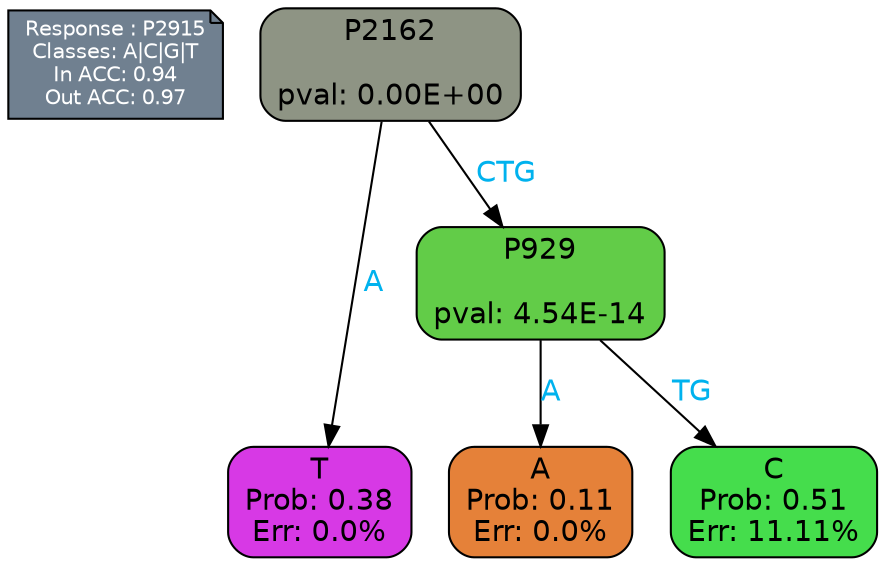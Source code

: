 digraph Tree {
node [shape=box, style="filled, rounded", color="black", fontname=helvetica] ;
graph [ranksep=equally, splines=polylines, bgcolor=transparent, dpi=600] ;
edge [fontname=helvetica] ;
LEGEND [label="Response : P2915
Classes: A|C|G|T
In ACC: 0.94
Out ACC: 0.97
",shape=note,align=left,style=filled,fillcolor="slategray",fontcolor="white",fontsize=10];1 [label="P2162

pval: 0.00E+00", fillcolor="#8e9484"] ;
2 [label="T
Prob: 0.38
Err: 0.0%", fillcolor="#d739e5"] ;
3 [label="P929

pval: 4.54E-14", fillcolor="#62cc48"] ;
4 [label="A
Prob: 0.11
Err: 0.0%", fillcolor="#e58139"] ;
5 [label="C
Prob: 0.51
Err: 11.11%", fillcolor="#45dd4c"] ;
1 -> 2 [label="A",fontcolor=deepskyblue2] ;
1 -> 3 [label="CTG",fontcolor=deepskyblue2] ;
3 -> 4 [label="A",fontcolor=deepskyblue2] ;
3 -> 5 [label="TG",fontcolor=deepskyblue2] ;
{rank = same; 2;4;5;}{rank = same; LEGEND;1;}}
